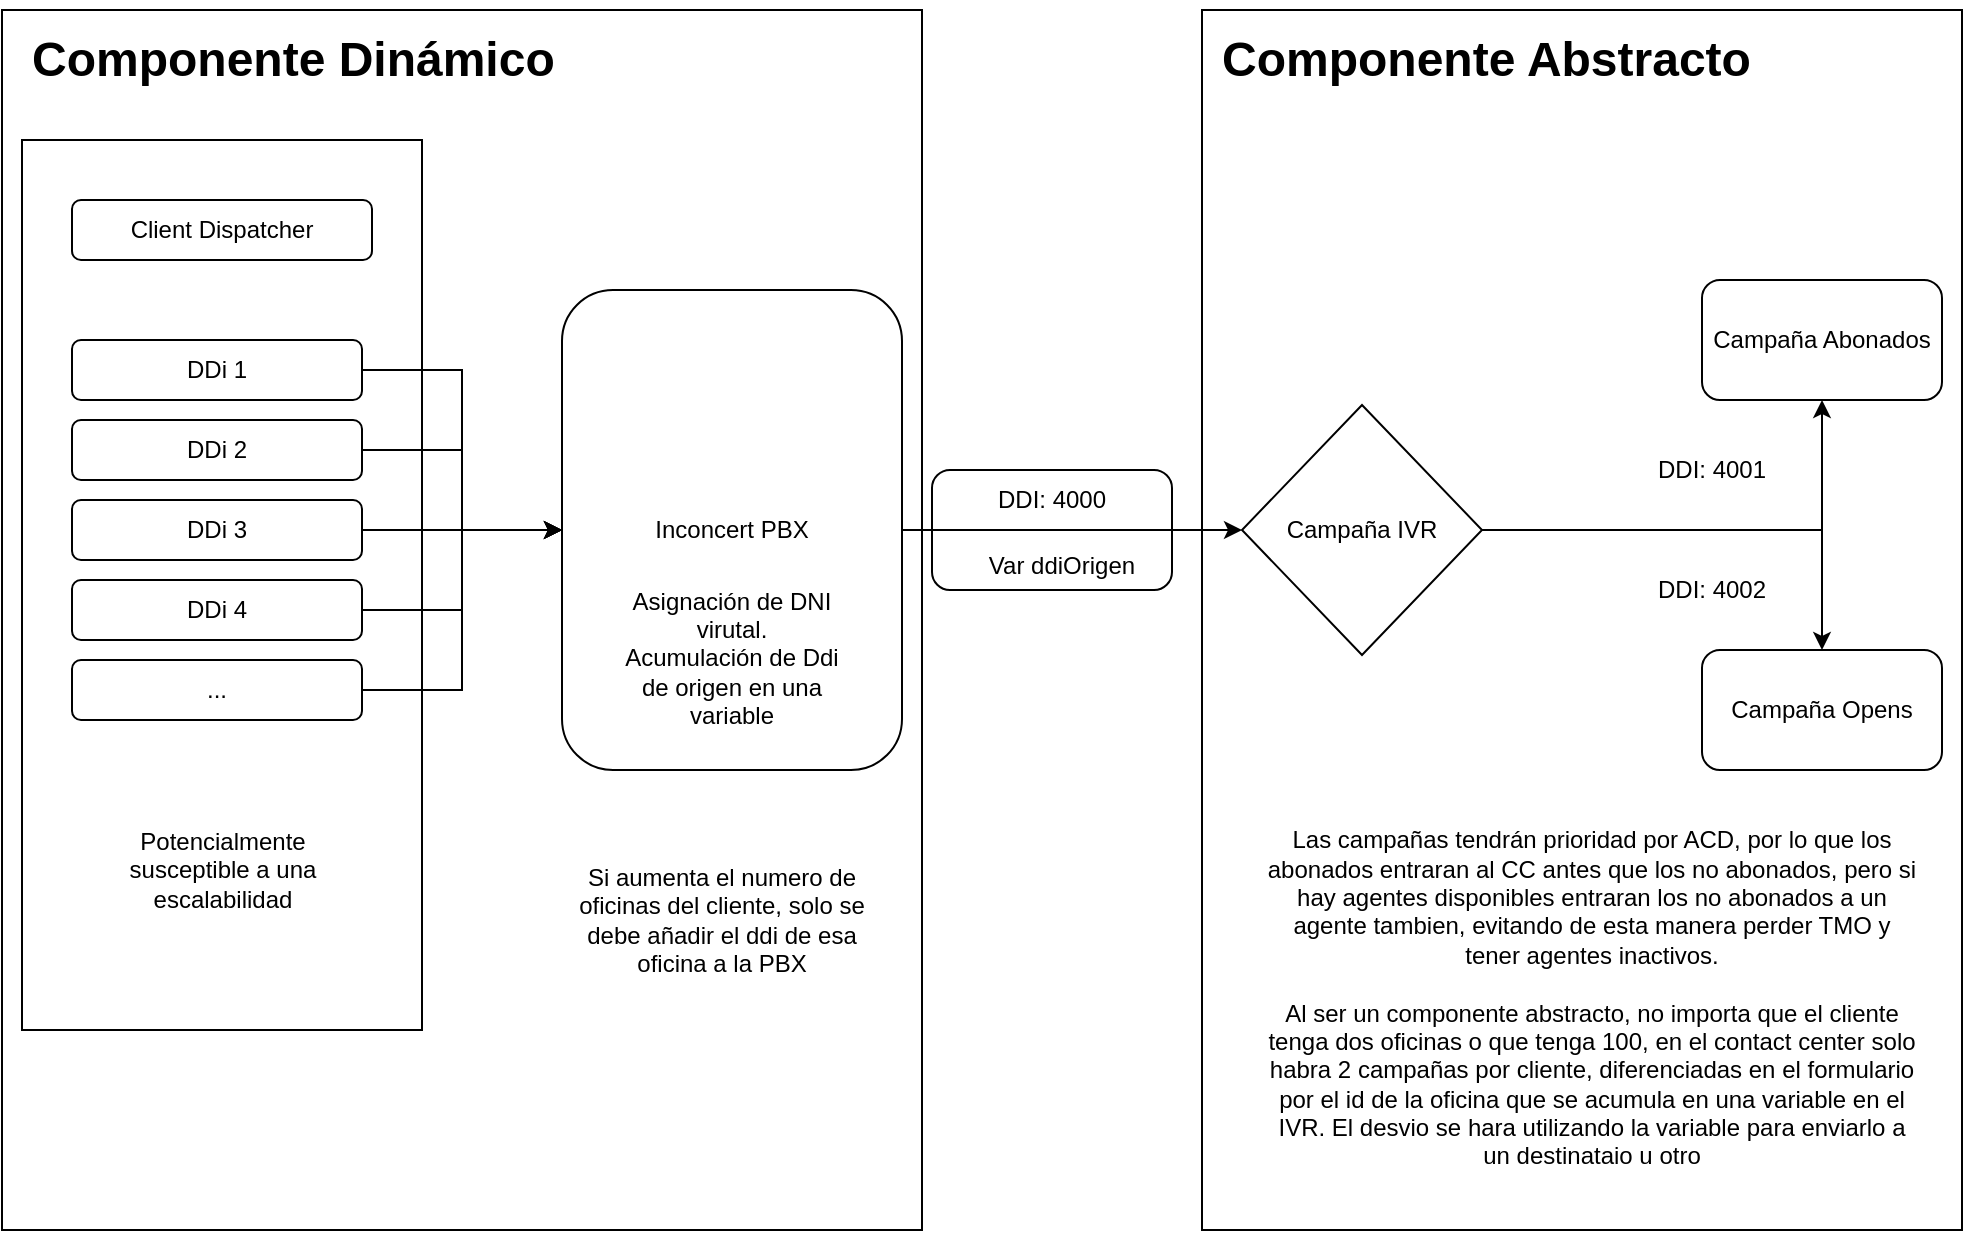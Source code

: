 <mxfile version="15.2.7" type="github">
  <diagram id="Ig-rVfvDcQCPQFx4iKLK" name="Page-1">
    <mxGraphModel dx="1422" dy="1923" grid="1" gridSize="10" guides="1" tooltips="1" connect="1" arrows="1" fold="1" page="1" pageScale="1" pageWidth="827" pageHeight="1169" math="0" shadow="0">
      <root>
        <mxCell id="0" />
        <mxCell id="1" parent="0" />
        <mxCell id="xImOFJHZIipjMlT4vikr-37" value="" style="rounded=1;whiteSpace=wrap;html=1;" vertex="1" parent="1">
          <mxGeometry x="465" y="180" width="120" height="60" as="geometry" />
        </mxCell>
        <mxCell id="xImOFJHZIipjMlT4vikr-32" value="" style="rounded=0;whiteSpace=wrap;html=1;" vertex="1" parent="1">
          <mxGeometry y="-50" width="460" height="610" as="geometry" />
        </mxCell>
        <mxCell id="xImOFJHZIipjMlT4vikr-29" value="" style="rounded=0;whiteSpace=wrap;html=1;" vertex="1" parent="1">
          <mxGeometry x="600" y="-50" width="380" height="610" as="geometry" />
        </mxCell>
        <mxCell id="xImOFJHZIipjMlT4vikr-1" value="" style="rounded=0;whiteSpace=wrap;html=1;" vertex="1" parent="1">
          <mxGeometry x="10" y="15" width="200" height="445" as="geometry" />
        </mxCell>
        <mxCell id="xImOFJHZIipjMlT4vikr-3" value="" style="rounded=1;whiteSpace=wrap;html=1;" vertex="1" parent="1">
          <mxGeometry x="35" y="45" width="150" height="30" as="geometry" />
        </mxCell>
        <mxCell id="xImOFJHZIipjMlT4vikr-2" value="Client Dispatcher" style="text;html=1;strokeColor=none;fillColor=none;align=center;verticalAlign=middle;whiteSpace=wrap;rounded=0;" vertex="1" parent="1">
          <mxGeometry x="30" y="50" width="160" height="20" as="geometry" />
        </mxCell>
        <mxCell id="xImOFJHZIipjMlT4vikr-18" style="edgeStyle=orthogonalEdgeStyle;rounded=0;orthogonalLoop=1;jettySize=auto;html=1;" edge="1" parent="1" source="xImOFJHZIipjMlT4vikr-4" target="xImOFJHZIipjMlT4vikr-10">
          <mxGeometry relative="1" as="geometry" />
        </mxCell>
        <mxCell id="xImOFJHZIipjMlT4vikr-4" value="DDi 1" style="rounded=1;whiteSpace=wrap;html=1;" vertex="1" parent="1">
          <mxGeometry x="35" y="115" width="145" height="30" as="geometry" />
        </mxCell>
        <mxCell id="xImOFJHZIipjMlT4vikr-17" style="edgeStyle=orthogonalEdgeStyle;rounded=0;orthogonalLoop=1;jettySize=auto;html=1;" edge="1" parent="1" source="xImOFJHZIipjMlT4vikr-5" target="xImOFJHZIipjMlT4vikr-10">
          <mxGeometry relative="1" as="geometry" />
        </mxCell>
        <mxCell id="xImOFJHZIipjMlT4vikr-5" value="DDi 2" style="rounded=1;whiteSpace=wrap;html=1;" vertex="1" parent="1">
          <mxGeometry x="35" y="155" width="145" height="30" as="geometry" />
        </mxCell>
        <mxCell id="xImOFJHZIipjMlT4vikr-16" style="edgeStyle=orthogonalEdgeStyle;rounded=0;orthogonalLoop=1;jettySize=auto;html=1;exitX=1;exitY=0.5;exitDx=0;exitDy=0;" edge="1" parent="1" source="xImOFJHZIipjMlT4vikr-6" target="xImOFJHZIipjMlT4vikr-10">
          <mxGeometry relative="1" as="geometry" />
        </mxCell>
        <mxCell id="xImOFJHZIipjMlT4vikr-6" value="DDi 3" style="rounded=1;whiteSpace=wrap;html=1;" vertex="1" parent="1">
          <mxGeometry x="35" y="195" width="145" height="30" as="geometry" />
        </mxCell>
        <mxCell id="xImOFJHZIipjMlT4vikr-15" style="edgeStyle=orthogonalEdgeStyle;rounded=0;orthogonalLoop=1;jettySize=auto;html=1;exitX=1;exitY=0.5;exitDx=0;exitDy=0;" edge="1" parent="1" source="xImOFJHZIipjMlT4vikr-7" target="xImOFJHZIipjMlT4vikr-10">
          <mxGeometry relative="1" as="geometry" />
        </mxCell>
        <mxCell id="xImOFJHZIipjMlT4vikr-7" value="DDi 4" style="rounded=1;whiteSpace=wrap;html=1;" vertex="1" parent="1">
          <mxGeometry x="35" y="235" width="145" height="30" as="geometry" />
        </mxCell>
        <mxCell id="xImOFJHZIipjMlT4vikr-14" style="edgeStyle=orthogonalEdgeStyle;rounded=0;orthogonalLoop=1;jettySize=auto;html=1;exitX=1;exitY=0.5;exitDx=0;exitDy=0;entryX=0.059;entryY=0.5;entryDx=0;entryDy=0;entryPerimeter=0;" edge="1" parent="1" source="xImOFJHZIipjMlT4vikr-8" target="xImOFJHZIipjMlT4vikr-10">
          <mxGeometry relative="1" as="geometry" />
        </mxCell>
        <mxCell id="xImOFJHZIipjMlT4vikr-8" value="..." style="rounded=1;whiteSpace=wrap;html=1;" vertex="1" parent="1">
          <mxGeometry x="35" y="275" width="145" height="30" as="geometry" />
        </mxCell>
        <mxCell id="xImOFJHZIipjMlT4vikr-19" style="edgeStyle=orthogonalEdgeStyle;rounded=0;orthogonalLoop=1;jettySize=auto;html=1;" edge="1" parent="1" source="xImOFJHZIipjMlT4vikr-10" target="xImOFJHZIipjMlT4vikr-11">
          <mxGeometry relative="1" as="geometry" />
        </mxCell>
        <mxCell id="xImOFJHZIipjMlT4vikr-10" value="Inconcert PBX" style="rounded=1;whiteSpace=wrap;html=1;" vertex="1" parent="1">
          <mxGeometry x="280" y="90" width="170" height="240" as="geometry" />
        </mxCell>
        <mxCell id="xImOFJHZIipjMlT4vikr-20" style="edgeStyle=orthogonalEdgeStyle;rounded=0;orthogonalLoop=1;jettySize=auto;html=1;" edge="1" parent="1" source="xImOFJHZIipjMlT4vikr-11" target="xImOFJHZIipjMlT4vikr-12">
          <mxGeometry relative="1" as="geometry" />
        </mxCell>
        <mxCell id="xImOFJHZIipjMlT4vikr-23" style="edgeStyle=orthogonalEdgeStyle;rounded=0;orthogonalLoop=1;jettySize=auto;html=1;entryX=0.5;entryY=0;entryDx=0;entryDy=0;" edge="1" parent="1" source="xImOFJHZIipjMlT4vikr-11" target="xImOFJHZIipjMlT4vikr-13">
          <mxGeometry relative="1" as="geometry" />
        </mxCell>
        <mxCell id="xImOFJHZIipjMlT4vikr-11" value="Campaña IVR" style="rhombus;whiteSpace=wrap;html=1;" vertex="1" parent="1">
          <mxGeometry x="620" y="147.5" width="120" height="125" as="geometry" />
        </mxCell>
        <mxCell id="xImOFJHZIipjMlT4vikr-12" value="Campaña Abonados" style="rounded=1;whiteSpace=wrap;html=1;" vertex="1" parent="1">
          <mxGeometry x="850" y="85" width="120" height="60" as="geometry" />
        </mxCell>
        <mxCell id="xImOFJHZIipjMlT4vikr-13" value="Campaña Opens" style="rounded=1;whiteSpace=wrap;html=1;" vertex="1" parent="1">
          <mxGeometry x="850" y="270" width="120" height="60" as="geometry" />
        </mxCell>
        <mxCell id="xImOFJHZIipjMlT4vikr-24" value="Potencialmente susceptible a una escalabilidad" style="text;html=1;strokeColor=none;fillColor=none;align=center;verticalAlign=middle;whiteSpace=wrap;rounded=0;" vertex="1" parent="1">
          <mxGeometry x="37.5" y="305" width="145" height="150" as="geometry" />
        </mxCell>
        <mxCell id="xImOFJHZIipjMlT4vikr-25" value="DDI: 4000" style="text;html=1;strokeColor=none;fillColor=none;align=center;verticalAlign=middle;whiteSpace=wrap;rounded=0;" vertex="1" parent="1">
          <mxGeometry x="480" y="185" width="90" height="20" as="geometry" />
        </mxCell>
        <mxCell id="xImOFJHZIipjMlT4vikr-26" value="DDI: 4001" style="text;html=1;strokeColor=none;fillColor=none;align=center;verticalAlign=middle;whiteSpace=wrap;rounded=0;" vertex="1" parent="1">
          <mxGeometry x="810" y="170" width="90" height="20" as="geometry" />
        </mxCell>
        <mxCell id="xImOFJHZIipjMlT4vikr-27" value="DDI: 4002" style="text;html=1;strokeColor=none;fillColor=none;align=center;verticalAlign=middle;whiteSpace=wrap;rounded=0;" vertex="1" parent="1">
          <mxGeometry x="810" y="230" width="90" height="20" as="geometry" />
        </mxCell>
        <mxCell id="xImOFJHZIipjMlT4vikr-30" value="Asignación de DNI virutal.&lt;br&gt;Acumulación de Ddi de origen en una variable" style="text;html=1;strokeColor=none;fillColor=none;align=center;verticalAlign=middle;whiteSpace=wrap;rounded=0;" vertex="1" parent="1">
          <mxGeometry x="310" y="210" width="110" height="127" as="geometry" />
        </mxCell>
        <mxCell id="xImOFJHZIipjMlT4vikr-31" value="Las campañas tendrán prioridad por ACD, por lo que los abonados entraran al CC antes que los no abonados, pero si hay agentes disponibles entraran los no abonados a un agente tambien, evitando de esta manera perder TMO y tener agentes inactivos.&lt;br&gt;&lt;br&gt;Al ser un componente abstracto, no importa que el cliente tenga dos oficinas o que tenga 100, en el contact center solo habra 2 campañas por cliente, diferenciadas en el formulario por el id de la oficina que se acumula en una variable en el IVR. El desvio se hara utilizando la variable para enviarlo a un destinataio u otro" style="text;html=1;strokeColor=none;fillColor=none;align=center;verticalAlign=middle;whiteSpace=wrap;rounded=0;" vertex="1" parent="1">
          <mxGeometry x="630" y="337" width="330" height="213" as="geometry" />
        </mxCell>
        <mxCell id="xImOFJHZIipjMlT4vikr-33" value="&lt;h1&gt;Componente Dinámico&lt;/h1&gt;" style="text;html=1;strokeColor=none;fillColor=none;spacing=5;spacingTop=-20;whiteSpace=wrap;overflow=hidden;rounded=0;" vertex="1" parent="1">
          <mxGeometry x="10" y="-45" width="440" height="45" as="geometry" />
        </mxCell>
        <mxCell id="xImOFJHZIipjMlT4vikr-34" value="&lt;h1&gt;Componente Abstracto&lt;/h1&gt;" style="text;html=1;strokeColor=none;fillColor=none;spacing=5;spacingTop=-20;whiteSpace=wrap;overflow=hidden;rounded=0;" vertex="1" parent="1">
          <mxGeometry x="605" y="-45" width="365" height="45" as="geometry" />
        </mxCell>
        <mxCell id="xImOFJHZIipjMlT4vikr-35" value="Si aumenta el numero de oficinas del cliente, solo se debe añadir el ddi de esa oficina a la PBX" style="text;html=1;strokeColor=none;fillColor=none;align=center;verticalAlign=middle;whiteSpace=wrap;rounded=0;" vertex="1" parent="1">
          <mxGeometry x="280" y="350" width="160" height="110" as="geometry" />
        </mxCell>
        <mxCell id="xImOFJHZIipjMlT4vikr-36" value="Var ddiOrigen" style="text;html=1;strokeColor=none;fillColor=none;align=center;verticalAlign=middle;whiteSpace=wrap;rounded=0;" vertex="1" parent="1">
          <mxGeometry x="480" y="215" width="100" height="25" as="geometry" />
        </mxCell>
      </root>
    </mxGraphModel>
  </diagram>
</mxfile>
